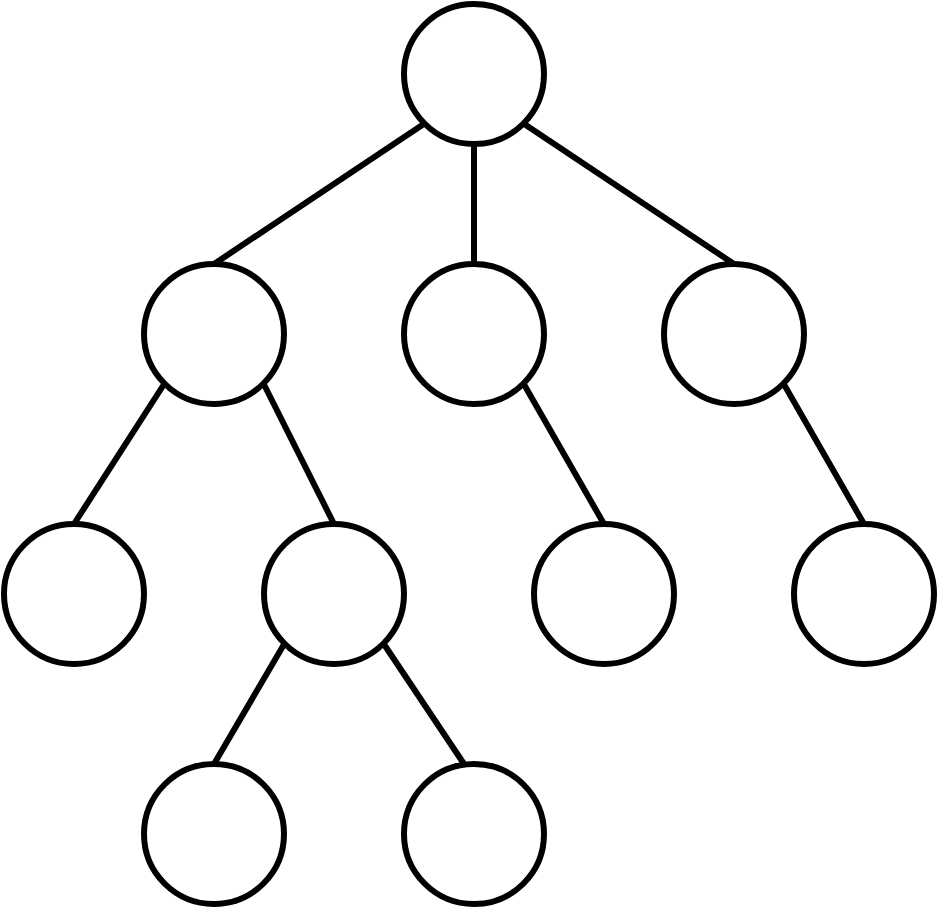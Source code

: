 <mxfile version="13.3.9" type="device"><diagram id="M2YAvLfbp-QANy9sjv4b" name="Seite-1"><mxGraphModel dx="946" dy="725" grid="1" gridSize="10" guides="1" tooltips="1" connect="1" arrows="1" fold="1" page="1" pageScale="1" pageWidth="827" pageHeight="1169" math="0" shadow="0"><root><mxCell id="0"/><mxCell id="1" parent="0"/><mxCell id="0ZHOO1z0dfVUOaD38XkD-1" value="" style="ellipse;whiteSpace=wrap;html=1;aspect=fixed;strokeWidth=3;" vertex="1" parent="1"><mxGeometry x="950" y="120" width="70" height="70" as="geometry"/></mxCell><mxCell id="0ZHOO1z0dfVUOaD38XkD-2" value="" style="ellipse;whiteSpace=wrap;html=1;aspect=fixed;strokeWidth=3;" vertex="1" parent="1"><mxGeometry x="820" y="250" width="70" height="70" as="geometry"/></mxCell><mxCell id="0ZHOO1z0dfVUOaD38XkD-3" value="" style="ellipse;whiteSpace=wrap;html=1;aspect=fixed;strokeWidth=3;" vertex="1" parent="1"><mxGeometry x="1080" y="250" width="70" height="70" as="geometry"/></mxCell><mxCell id="0ZHOO1z0dfVUOaD38XkD-4" value="" style="endArrow=none;html=1;strokeWidth=3;entryX=0.5;entryY=1;entryDx=0;entryDy=0;exitX=0.5;exitY=0;exitDx=0;exitDy=0;" edge="1" parent="1" source="0ZHOO1z0dfVUOaD38XkD-5" target="0ZHOO1z0dfVUOaD38XkD-1"><mxGeometry width="50" height="50" relative="1" as="geometry"><mxPoint x="1020" y="260.25" as="sourcePoint"/><mxPoint x="1090.251" y="189.999" as="targetPoint"/></mxGeometry></mxCell><mxCell id="0ZHOO1z0dfVUOaD38XkD-5" value="" style="ellipse;whiteSpace=wrap;html=1;aspect=fixed;strokeWidth=3;" vertex="1" parent="1"><mxGeometry x="950" y="250" width="70" height="70" as="geometry"/></mxCell><mxCell id="0ZHOO1z0dfVUOaD38XkD-6" value="" style="endArrow=none;html=1;strokeWidth=3;entryX=1;entryY=1;entryDx=0;entryDy=0;exitX=0.5;exitY=0;exitDx=0;exitDy=0;" edge="1" parent="1" source="0ZHOO1z0dfVUOaD38XkD-3" target="0ZHOO1z0dfVUOaD38XkD-1"><mxGeometry width="50" height="50" relative="1" as="geometry"><mxPoint x="995" y="260" as="sourcePoint"/><mxPoint x="995" y="200" as="targetPoint"/></mxGeometry></mxCell><mxCell id="0ZHOO1z0dfVUOaD38XkD-7" value="" style="endArrow=none;html=1;strokeWidth=3;entryX=0;entryY=1;entryDx=0;entryDy=0;exitX=0.5;exitY=0;exitDx=0;exitDy=0;" edge="1" parent="1" source="0ZHOO1z0dfVUOaD38XkD-2" target="0ZHOO1z0dfVUOaD38XkD-1"><mxGeometry width="50" height="50" relative="1" as="geometry"><mxPoint x="995.25" y="260.25" as="sourcePoint"/><mxPoint x="889.999" y="189.999" as="targetPoint"/></mxGeometry></mxCell><mxCell id="0ZHOO1z0dfVUOaD38XkD-8" value="" style="ellipse;whiteSpace=wrap;html=1;aspect=fixed;strokeWidth=3;" vertex="1" parent="1"><mxGeometry x="1145" y="380" width="70" height="70" as="geometry"/></mxCell><mxCell id="0ZHOO1z0dfVUOaD38XkD-9" value="" style="ellipse;whiteSpace=wrap;html=1;aspect=fixed;strokeWidth=3;" vertex="1" parent="1"><mxGeometry x="1015" y="380" width="70" height="70" as="geometry"/></mxCell><mxCell id="0ZHOO1z0dfVUOaD38XkD-10" value="" style="ellipse;whiteSpace=wrap;html=1;aspect=fixed;strokeWidth=3;" vertex="1" parent="1"><mxGeometry x="880" y="380" width="70" height="70" as="geometry"/></mxCell><mxCell id="0ZHOO1z0dfVUOaD38XkD-11" value="" style="ellipse;whiteSpace=wrap;html=1;aspect=fixed;strokeWidth=3;" vertex="1" parent="1"><mxGeometry x="750" y="380" width="70" height="70" as="geometry"/></mxCell><mxCell id="0ZHOO1z0dfVUOaD38XkD-12" value="" style="endArrow=none;html=1;strokeWidth=3;entryX=1;entryY=1;entryDx=0;entryDy=0;exitX=0.5;exitY=0;exitDx=0;exitDy=0;" edge="1" parent="1" source="0ZHOO1z0dfVUOaD38XkD-9" target="0ZHOO1z0dfVUOaD38XkD-5"><mxGeometry width="50" height="50" relative="1" as="geometry"><mxPoint x="1040" y="390" as="sourcePoint"/><mxPoint x="1040" y="330" as="targetPoint"/></mxGeometry></mxCell><mxCell id="0ZHOO1z0dfVUOaD38XkD-13" value="" style="endArrow=none;html=1;strokeWidth=3;entryX=1;entryY=1;entryDx=0;entryDy=0;exitX=0.5;exitY=0;exitDx=0;exitDy=0;" edge="1" parent="1" source="0ZHOO1z0dfVUOaD38XkD-10" target="0ZHOO1z0dfVUOaD38XkD-2"><mxGeometry width="50" height="50" relative="1" as="geometry"><mxPoint x="925" y="390" as="sourcePoint"/><mxPoint x="970.251" y="319.749" as="targetPoint"/></mxGeometry></mxCell><mxCell id="0ZHOO1z0dfVUOaD38XkD-14" value="" style="endArrow=none;html=1;strokeWidth=3;entryX=0;entryY=1;entryDx=0;entryDy=0;exitX=0.5;exitY=0;exitDx=0;exitDy=0;" edge="1" parent="1" source="0ZHOO1z0dfVUOaD38XkD-11" target="0ZHOO1z0dfVUOaD38XkD-2"><mxGeometry width="50" height="50" relative="1" as="geometry"><mxPoint x="935" y="400" as="sourcePoint"/><mxPoint x="980.251" y="329.749" as="targetPoint"/></mxGeometry></mxCell><mxCell id="0ZHOO1z0dfVUOaD38XkD-15" value="" style="endArrow=none;html=1;strokeWidth=3;entryX=1;entryY=1;entryDx=0;entryDy=0;exitX=0.5;exitY=0;exitDx=0;exitDy=0;" edge="1" parent="1" source="0ZHOO1z0dfVUOaD38XkD-8" target="0ZHOO1z0dfVUOaD38XkD-3"><mxGeometry width="50" height="50" relative="1" as="geometry"><mxPoint x="925" y="390" as="sourcePoint"/><mxPoint x="889.749" y="319.749" as="targetPoint"/></mxGeometry></mxCell><mxCell id="0ZHOO1z0dfVUOaD38XkD-16" value="" style="ellipse;whiteSpace=wrap;html=1;aspect=fixed;strokeWidth=3;" vertex="1" parent="1"><mxGeometry x="820" y="500" width="70" height="70" as="geometry"/></mxCell><mxCell id="0ZHOO1z0dfVUOaD38XkD-17" value="" style="endArrow=none;html=1;strokeWidth=3;entryX=0;entryY=1;entryDx=0;entryDy=0;exitX=0.5;exitY=0;exitDx=0;exitDy=0;" edge="1" parent="1" source="0ZHOO1z0dfVUOaD38XkD-16" target="0ZHOO1z0dfVUOaD38XkD-10"><mxGeometry width="50" height="50" relative="1" as="geometry"><mxPoint x="1060.0" y="390" as="sourcePoint"/><mxPoint x="1019.749" y="319.749" as="targetPoint"/></mxGeometry></mxCell><mxCell id="0ZHOO1z0dfVUOaD38XkD-18" value="" style="endArrow=none;html=1;strokeWidth=3;entryX=1;entryY=1;entryDx=0;entryDy=0;" edge="1" parent="1" target="0ZHOO1z0dfVUOaD38XkD-10"><mxGeometry width="50" height="50" relative="1" as="geometry"><mxPoint x="980" y="500" as="sourcePoint"/><mxPoint x="900.251" y="449.749" as="targetPoint"/></mxGeometry></mxCell><mxCell id="0ZHOO1z0dfVUOaD38XkD-19" value="" style="ellipse;whiteSpace=wrap;html=1;aspect=fixed;strokeWidth=3;" vertex="1" parent="1"><mxGeometry x="950" y="500" width="70" height="70" as="geometry"/></mxCell></root></mxGraphModel></diagram></mxfile>